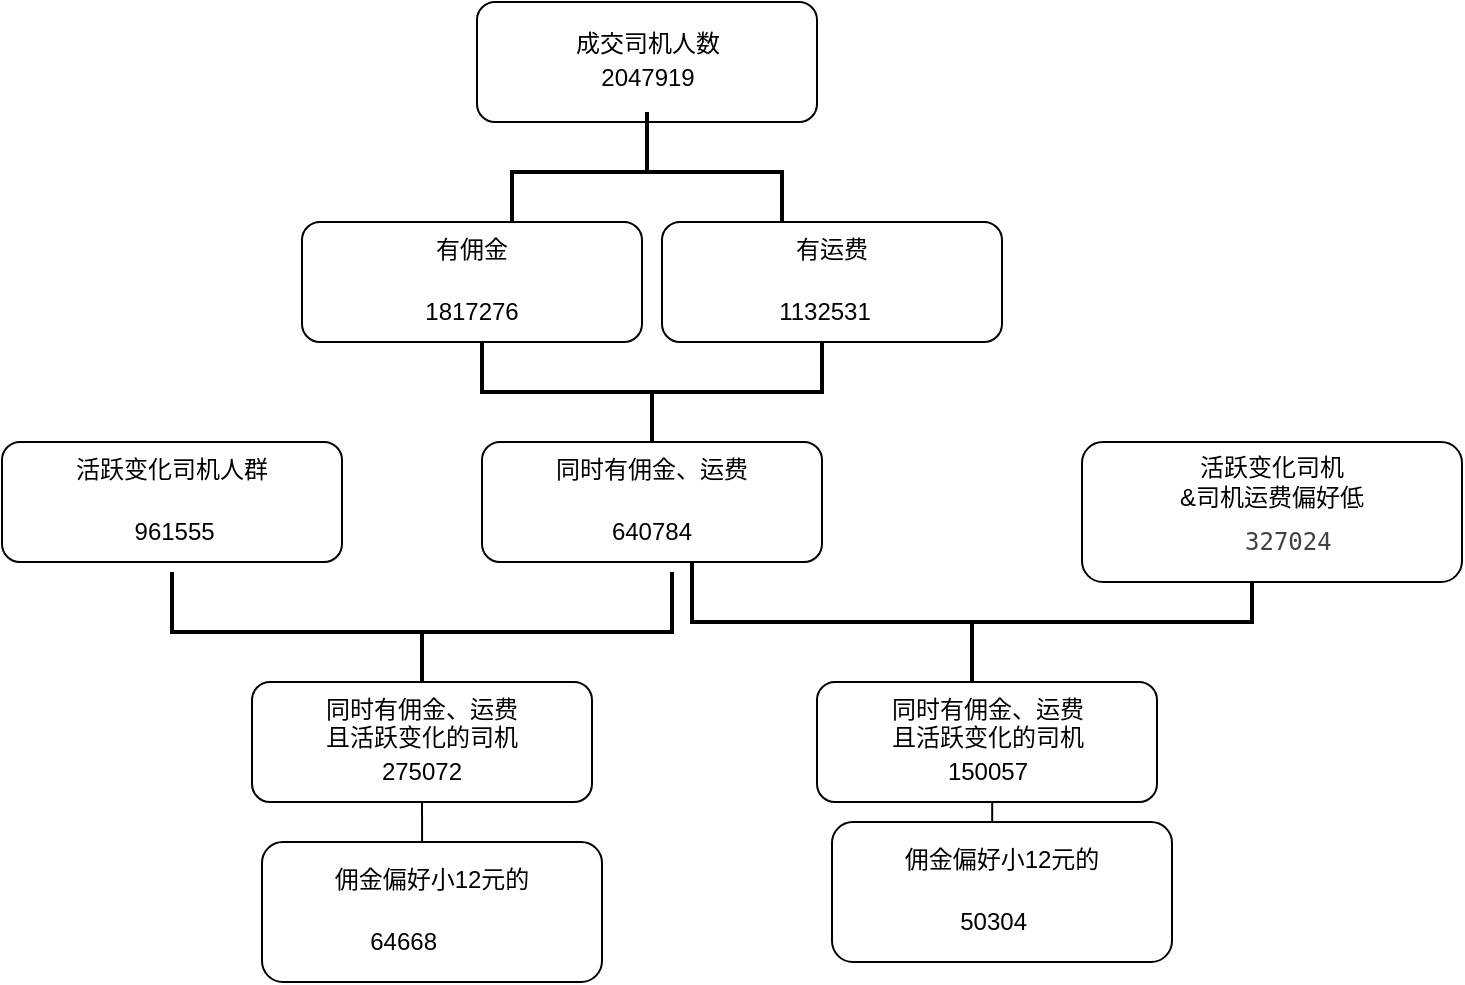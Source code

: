 <mxfile version="19.0.3" type="github">
  <diagram id="C5RBs43oDa-KdzZeNtuy" name="Page-1">
    <mxGraphModel dx="1117" dy="669" grid="1" gridSize="10" guides="1" tooltips="1" connect="1" arrows="1" fold="1" page="1" pageScale="1" pageWidth="827" pageHeight="1169" math="0" shadow="0">
      <root>
        <mxCell id="WIyWlLk6GJQsqaUBKTNV-0" />
        <mxCell id="WIyWlLk6GJQsqaUBKTNV-1" parent="WIyWlLk6GJQsqaUBKTNV-0" />
        <mxCell id="WIyWlLk6GJQsqaUBKTNV-3" value="成交司机人数&lt;br&gt;&lt;table width=&quot;96&quot; cellspacing=&quot;0&quot; cellpadding=&quot;0&quot; border=&quot;0&quot;&gt;&lt;tbody&gt;&lt;tr style=&quot;height:14.0pt&quot; height=&quot;19&quot;&gt;  &lt;td style=&quot;height:14.0pt;width:72pt&quot; width=&quot;96&quot; height=&quot;19&quot;&gt;2047919&lt;/td&gt;&lt;/tr&gt;&lt;/tbody&gt;&lt;/table&gt;" style="rounded=1;whiteSpace=wrap;html=1;fontSize=12;glass=0;strokeWidth=1;shadow=0;align=center;" parent="WIyWlLk6GJQsqaUBKTNV-1" vertex="1">
          <mxGeometry x="347.5" width="170" height="60" as="geometry" />
        </mxCell>
        <mxCell id="aMpaF89gBJ9ML-hbY463-0" value="" style="strokeWidth=2;html=1;shape=mxgraph.flowchart.annotation_2;align=left;labelPosition=right;pointerEvents=1;rotation=90;" vertex="1" parent="WIyWlLk6GJQsqaUBKTNV-1">
          <mxGeometry x="402.5" y="17.5" width="60" height="135" as="geometry" />
        </mxCell>
        <mxCell id="aMpaF89gBJ9ML-hbY463-4" value="有佣金&lt;br&gt;&lt;table width=&quot;96&quot; cellspacing=&quot;0&quot; cellpadding=&quot;0&quot; border=&quot;0&quot;&gt;&lt;tbody&gt;&lt;tr style=&quot;height:14.0pt&quot; height=&quot;19&quot;&gt;&lt;td style=&quot;height:14.0pt;width:72pt&quot; width=&quot;96&quot; height=&quot;19&quot;&gt;&lt;br&gt;&lt;table width=&quot;96&quot; cellspacing=&quot;0&quot; cellpadding=&quot;0&quot; border=&quot;0&quot;&gt;&lt;tbody&gt;&lt;tr style=&quot;height:14.0pt&quot; height=&quot;19&quot;&gt;  &lt;td style=&quot;height:14.0pt;width:72pt&quot; width=&quot;96&quot; height=&quot;19&quot;&gt;1817276&lt;/td&gt;&lt;/tr&gt;&lt;/tbody&gt;&lt;/table&gt;&lt;/td&gt;&lt;/tr&gt;&lt;/tbody&gt;&lt;/table&gt;" style="rounded=1;whiteSpace=wrap;html=1;fontSize=12;glass=0;strokeWidth=1;shadow=0;align=center;" vertex="1" parent="WIyWlLk6GJQsqaUBKTNV-1">
          <mxGeometry x="260" y="110" width="170" height="60" as="geometry" />
        </mxCell>
        <mxCell id="aMpaF89gBJ9ML-hbY463-5" value="有运费&lt;br&gt;&lt;table width=&quot;96&quot; cellspacing=&quot;0&quot; cellpadding=&quot;0&quot; border=&quot;0&quot;&gt;&lt;tbody&gt;&lt;tr style=&quot;height:14.0pt&quot; height=&quot;19&quot;&gt;  &lt;td style=&quot;height:14.0pt;width:72pt&quot; width=&quot;96&quot; height=&quot;19&quot;&gt;&lt;br&gt;&lt;table width=&quot;69&quot; cellspacing=&quot;0&quot; cellpadding=&quot;0&quot; border=&quot;0&quot;&gt;&lt;tbody&gt;&lt;tr style=&quot;height:14.0pt&quot; height=&quot;19&quot;&gt;  &lt;td style=&quot;height:14.0pt;width:52pt&quot; width=&quot;69&quot; height=&quot;19&quot;&gt;&amp;nbsp; &amp;nbsp; &amp;nbsp; 1132531&lt;/td&gt;&lt;/tr&gt;&lt;/tbody&gt;&lt;/table&gt;&lt;/td&gt;&lt;/tr&gt;&lt;/tbody&gt;&lt;/table&gt;" style="rounded=1;whiteSpace=wrap;html=1;fontSize=12;glass=0;strokeWidth=1;shadow=0;align=center;" vertex="1" parent="WIyWlLk6GJQsqaUBKTNV-1">
          <mxGeometry x="440" y="110" width="170" height="60" as="geometry" />
        </mxCell>
        <mxCell id="aMpaF89gBJ9ML-hbY463-6" value="" style="strokeWidth=2;html=1;shape=mxgraph.flowchart.annotation_2;align=left;labelPosition=right;pointerEvents=1;rotation=-90;" vertex="1" parent="WIyWlLk6GJQsqaUBKTNV-1">
          <mxGeometry x="410" y="110" width="50" height="170" as="geometry" />
        </mxCell>
        <mxCell id="aMpaF89gBJ9ML-hbY463-7" value="同时有佣金、运费&lt;br&gt;&lt;table width=&quot;96&quot; cellspacing=&quot;0&quot; cellpadding=&quot;0&quot; border=&quot;0&quot;&gt;&lt;tbody&gt;&lt;tr style=&quot;height:14.0pt&quot; height=&quot;19&quot;&gt;&lt;td style=&quot;height:14.0pt;width:72pt&quot; width=&quot;96&quot; height=&quot;19&quot;&gt;&lt;table style=&quot;border-collapse:&lt;br/&gt; collapse;width:72pt&quot; width=&quot;96&quot; cellspacing=&quot;0&quot; cellpadding=&quot;0&quot; border=&quot;0&quot;&gt;&lt;tbody&gt;&lt;tr style=&quot;height:14.0pt&quot; height=&quot;19&quot;&gt;&lt;br/&gt;  &lt;td style=&quot;height:14.0pt;width:72pt&quot; width=&quot;96&quot; height=&quot;19&quot;&gt;640784&lt;/td&gt;&lt;/tr&gt;&lt;/tbody&gt;&lt;/table&gt;&lt;/td&gt;&lt;/tr&gt;&lt;/tbody&gt;&lt;/table&gt;" style="rounded=1;whiteSpace=wrap;html=1;fontSize=12;glass=0;strokeWidth=1;shadow=0;align=center;" vertex="1" parent="WIyWlLk6GJQsqaUBKTNV-1">
          <mxGeometry x="350" y="220" width="170" height="60" as="geometry" />
        </mxCell>
        <mxCell id="aMpaF89gBJ9ML-hbY463-8" value="活跃变化司机人群&lt;br&gt;&lt;table width=&quot;96&quot; cellspacing=&quot;0&quot; cellpadding=&quot;0&quot; border=&quot;0&quot;&gt;&lt;tbody&gt;&lt;tr style=&quot;height:14.0pt&quot; height=&quot;19&quot;&gt;  &lt;td style=&quot;height:14.0pt;width:72pt&quot; width=&quot;96&quot; height=&quot;19&quot;&gt;&lt;table style=&quot;border-collapse:&lt;br/&gt; collapse;width:52pt&quot; width=&quot;69&quot; cellspacing=&quot;0&quot; cellpadding=&quot;0&quot; border=&quot;0&quot;&gt;&lt;tbody&gt;&lt;tr style=&quot;height:14.0pt&quot; height=&quot;19&quot;&gt;&lt;br/&gt;  &lt;td style=&quot;height:14.0pt;width:52pt&quot; width=&quot;69&quot; align=&quot;right&quot; height=&quot;19&quot;&gt;961555&lt;/td&gt;&lt;/tr&gt;&lt;/tbody&gt;&lt;/table&gt;&lt;/td&gt;&lt;/tr&gt;&lt;/tbody&gt;&lt;/table&gt;" style="rounded=1;whiteSpace=wrap;html=1;fontSize=12;glass=0;strokeWidth=1;shadow=0;align=center;" vertex="1" parent="WIyWlLk6GJQsqaUBKTNV-1">
          <mxGeometry x="110" y="220" width="170" height="60" as="geometry" />
        </mxCell>
        <mxCell id="aMpaF89gBJ9ML-hbY463-9" value="" style="strokeWidth=2;html=1;shape=mxgraph.flowchart.annotation_2;align=left;labelPosition=right;pointerEvents=1;rotation=-90;" vertex="1" parent="WIyWlLk6GJQsqaUBKTNV-1">
          <mxGeometry x="290" y="190" width="60" height="250" as="geometry" />
        </mxCell>
        <mxCell id="aMpaF89gBJ9ML-hbY463-13" style="edgeStyle=orthogonalEdgeStyle;rounded=0;orthogonalLoop=1;jettySize=auto;html=1;exitX=0.5;exitY=1;exitDx=0;exitDy=0;entryX=0.471;entryY=0.167;entryDx=0;entryDy=0;entryPerimeter=0;" edge="1" parent="WIyWlLk6GJQsqaUBKTNV-1" source="aMpaF89gBJ9ML-hbY463-10" target="aMpaF89gBJ9ML-hbY463-11">
          <mxGeometry relative="1" as="geometry" />
        </mxCell>
        <mxCell id="aMpaF89gBJ9ML-hbY463-10" value="同时有佣金、运费&lt;br&gt;&lt;table width=&quot;96&quot; cellspacing=&quot;0&quot; cellpadding=&quot;0&quot; border=&quot;0&quot;&gt;&lt;tbody&gt;&lt;tr style=&quot;height:14.0pt&quot; height=&quot;19&quot;&gt;&lt;td style=&quot;height:14.0pt;width:72pt&quot; width=&quot;96&quot; height=&quot;19&quot;&gt;且活跃变化的司机&lt;br&gt;&lt;table width=&quot;96&quot; cellspacing=&quot;0&quot; cellpadding=&quot;0&quot; border=&quot;0&quot;&gt;&lt;tbody&gt;&lt;tr style=&quot;height:14.0pt&quot; height=&quot;19&quot;&gt;  &lt;td style=&quot;height:14.0pt;width:72pt&quot; width=&quot;96&quot; height=&quot;19&quot;&gt;275072&lt;/td&gt;&lt;/tr&gt;&lt;/tbody&gt;&lt;/table&gt;&lt;/td&gt;&lt;/tr&gt;&lt;/tbody&gt;&lt;/table&gt;" style="rounded=1;whiteSpace=wrap;html=1;fontSize=12;glass=0;strokeWidth=1;shadow=0;align=center;" vertex="1" parent="WIyWlLk6GJQsqaUBKTNV-1">
          <mxGeometry x="235" y="340" width="170" height="60" as="geometry" />
        </mxCell>
        <mxCell id="aMpaF89gBJ9ML-hbY463-11" value="佣金偏好小12元的&lt;br&gt;&lt;table width=&quot;96&quot; cellspacing=&quot;0&quot; cellpadding=&quot;0&quot; border=&quot;0&quot;&gt;&lt;tbody&gt;&lt;tr style=&quot;height:14.0pt&quot; height=&quot;19&quot;&gt;  &lt;td style=&quot;height:14.0pt;width:72pt&quot; width=&quot;96&quot; height=&quot;19&quot;&gt;&lt;br&gt;&lt;table width=&quot;69&quot; cellspacing=&quot;0&quot; cellpadding=&quot;0&quot; border=&quot;0&quot;&gt;&lt;tbody&gt;&lt;tr style=&quot;height:14.0pt&quot; height=&quot;19&quot;&gt;  &lt;td style=&quot;height:14.0pt;width:52pt&quot; width=&quot;69&quot; height=&quot;19&quot;&gt;64668&lt;br&gt;&lt;/td&gt;&lt;/tr&gt;&lt;/tbody&gt;&lt;/table&gt;&lt;/td&gt;&lt;/tr&gt;&lt;/tbody&gt;&lt;/table&gt;" style="rounded=1;whiteSpace=wrap;html=1;fontSize=12;glass=0;strokeWidth=1;shadow=0;align=center;" vertex="1" parent="WIyWlLk6GJQsqaUBKTNV-1">
          <mxGeometry x="240" y="420" width="170" height="70" as="geometry" />
        </mxCell>
        <mxCell id="aMpaF89gBJ9ML-hbY463-15" value="" style="strokeWidth=2;html=1;shape=mxgraph.flowchart.annotation_2;align=left;labelPosition=right;pointerEvents=1;rotation=-90;" vertex="1" parent="WIyWlLk6GJQsqaUBKTNV-1">
          <mxGeometry x="565" y="170" width="60" height="280" as="geometry" />
        </mxCell>
        <mxCell id="aMpaF89gBJ9ML-hbY463-16" value="活跃变化司机&lt;br&gt;&lt;table width=&quot;96&quot; cellspacing=&quot;0&quot; cellpadding=&quot;0&quot; border=&quot;0&quot;&gt;&lt;tbody&gt;&lt;tr style=&quot;height:14.0pt&quot; height=&quot;19&quot;&gt;  &lt;td style=&quot;height:14.0pt;width:72pt&quot; width=&quot;96&quot; height=&quot;19&quot;&gt;&amp;amp;司机运费偏好低&lt;br&gt;&lt;table width=&quot;69&quot; cellspacing=&quot;0&quot; cellpadding=&quot;0&quot; border=&quot;0&quot;&gt;&lt;tbody&gt;&lt;tr style=&quot;height:14.0pt&quot; height=&quot;19&quot;&gt;  &lt;td style=&quot;height:14.0pt;width:52pt&quot; width=&quot;69&quot; height=&quot;19&quot;&gt;&lt;pre style=&quot;font-family: monospace, monospace; box-sizing: border-box; margin-top: 0px; margin-bottom: 0px; overflow-wrap: break-word; display: inline-block; width: calc(100% - 240px); line-height: 20px; padding: 5px 0px; color: rgb(66, 66, 66); background-color: rgb(255, 255, 255);&quot; class=&quot;row-content&quot; data-v-01dd2026=&quot;&quot;&gt;327024&lt;/pre&gt;&lt;br&gt;&lt;/td&gt;&lt;/tr&gt;&lt;/tbody&gt;&lt;/table&gt;&lt;/td&gt;&lt;/tr&gt;&lt;/tbody&gt;&lt;/table&gt;" style="rounded=1;whiteSpace=wrap;html=1;fontSize=12;glass=0;strokeWidth=1;shadow=0;align=center;" vertex="1" parent="WIyWlLk6GJQsqaUBKTNV-1">
          <mxGeometry x="650" y="220" width="190" height="70" as="geometry" />
        </mxCell>
        <mxCell id="aMpaF89gBJ9ML-hbY463-17" style="edgeStyle=orthogonalEdgeStyle;rounded=0;orthogonalLoop=1;jettySize=auto;html=1;exitX=0.5;exitY=1;exitDx=0;exitDy=0;entryX=0.471;entryY=0.167;entryDx=0;entryDy=0;entryPerimeter=0;" edge="1" parent="WIyWlLk6GJQsqaUBKTNV-1" source="aMpaF89gBJ9ML-hbY463-18" target="aMpaF89gBJ9ML-hbY463-19">
          <mxGeometry relative="1" as="geometry" />
        </mxCell>
        <mxCell id="aMpaF89gBJ9ML-hbY463-18" value="同时有佣金、运费&lt;br&gt;&lt;table width=&quot;96&quot; cellspacing=&quot;0&quot; cellpadding=&quot;0&quot; border=&quot;0&quot;&gt;&lt;tbody&gt;&lt;tr style=&quot;height:14.0pt&quot; height=&quot;19&quot;&gt;&lt;td style=&quot;height:14.0pt;width:72pt&quot; width=&quot;96&quot; height=&quot;19&quot;&gt;且活跃变化的司机&lt;br&gt;&lt;table width=&quot;96&quot; cellspacing=&quot;0&quot; cellpadding=&quot;0&quot; border=&quot;0&quot;&gt;&lt;tbody&gt;&lt;tr style=&quot;height:14.0pt&quot; height=&quot;19&quot;&gt;  &lt;td style=&quot;height:14.0pt;width:72pt&quot; width=&quot;96&quot; height=&quot;19&quot;&gt;150057&lt;/td&gt;&lt;/tr&gt;&lt;/tbody&gt;&lt;/table&gt;&lt;/td&gt;&lt;/tr&gt;&lt;/tbody&gt;&lt;/table&gt;" style="rounded=1;whiteSpace=wrap;html=1;fontSize=12;glass=0;strokeWidth=1;shadow=0;align=center;" vertex="1" parent="WIyWlLk6GJQsqaUBKTNV-1">
          <mxGeometry x="517.5" y="340" width="170" height="60" as="geometry" />
        </mxCell>
        <mxCell id="aMpaF89gBJ9ML-hbY463-19" value="佣金偏好小12元的&lt;br&gt;&lt;table width=&quot;96&quot; cellspacing=&quot;0&quot; cellpadding=&quot;0&quot; border=&quot;0&quot;&gt;&lt;tbody&gt;&lt;tr style=&quot;height:14.0pt&quot; height=&quot;19&quot;&gt;  &lt;td style=&quot;height:14.0pt;width:72pt&quot; width=&quot;96&quot; height=&quot;19&quot;&gt;&lt;br&gt;&lt;table width=&quot;69&quot; cellspacing=&quot;0&quot; cellpadding=&quot;0&quot; border=&quot;0&quot;&gt;&lt;tbody&gt;&lt;tr style=&quot;height:14.0pt&quot; height=&quot;19&quot;&gt;  &lt;td style=&quot;height:14.0pt;width:52pt&quot; width=&quot;69&quot; height=&quot;19&quot;&gt;&amp;nbsp; &amp;nbsp; &amp;nbsp; 50304&lt;/td&gt;&lt;/tr&gt;&lt;/tbody&gt;&lt;/table&gt;&lt;/td&gt;&lt;/tr&gt;&lt;/tbody&gt;&lt;/table&gt;" style="rounded=1;whiteSpace=wrap;html=1;fontSize=12;glass=0;strokeWidth=1;shadow=0;align=center;" vertex="1" parent="WIyWlLk6GJQsqaUBKTNV-1">
          <mxGeometry x="525" y="410" width="170" height="70" as="geometry" />
        </mxCell>
      </root>
    </mxGraphModel>
  </diagram>
</mxfile>
